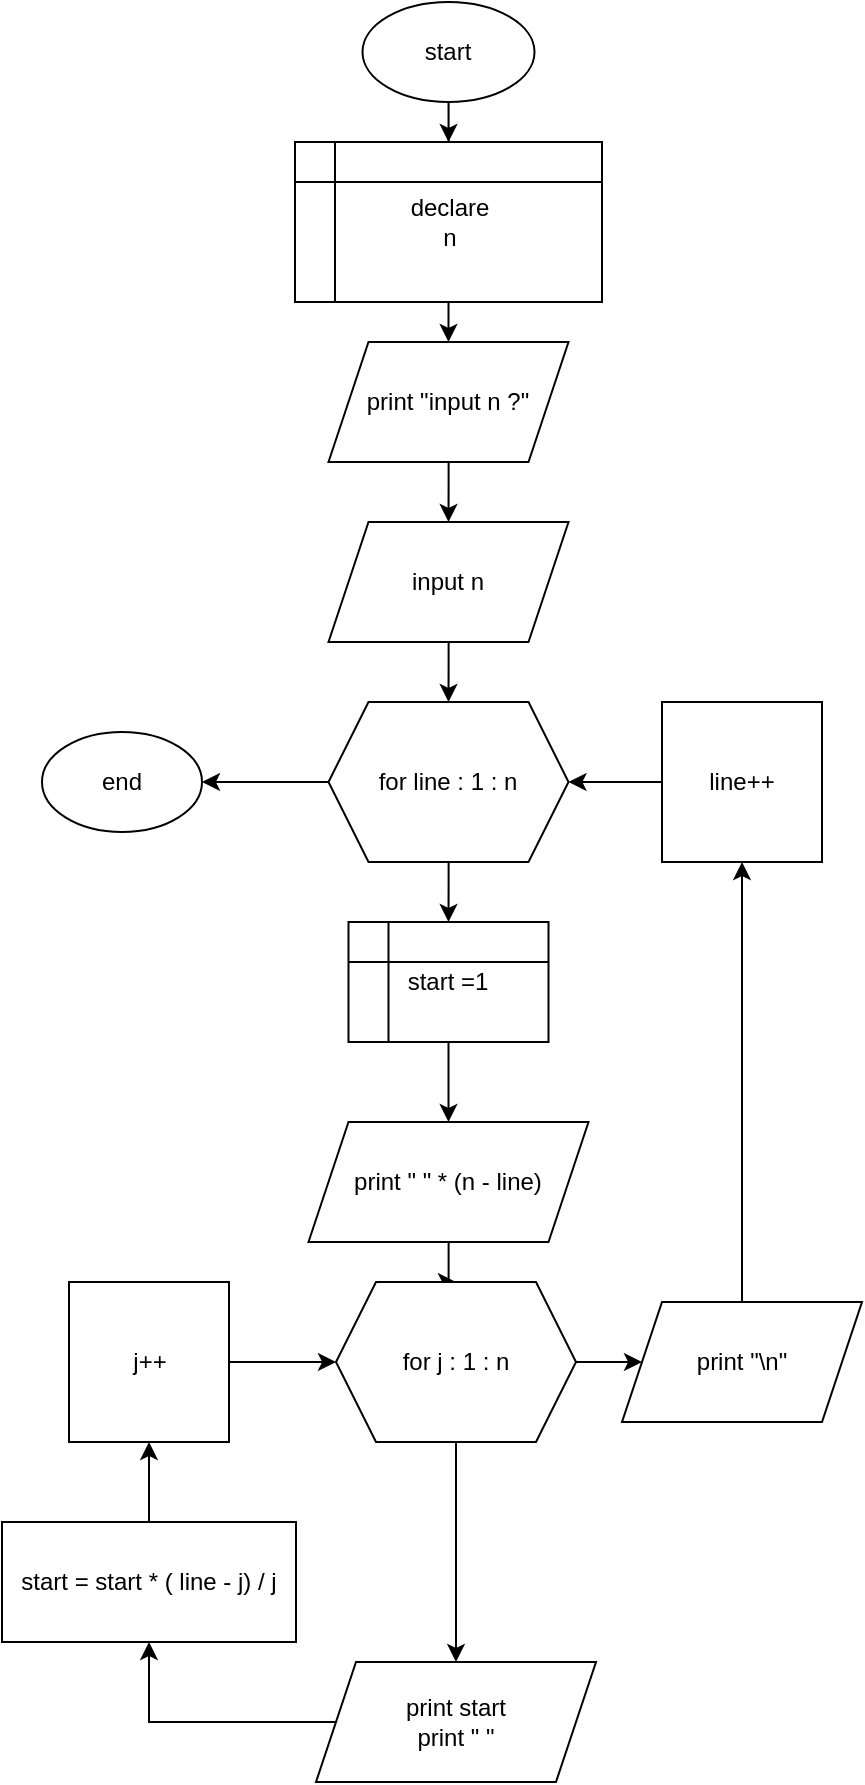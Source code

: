 <mxfile version="13.8.0" type="github" pages="2">
  <diagram id="eT6Rf1ChbxOusexTK_us" name="Page-1">
    <mxGraphModel dx="868" dy="450" grid="1" gridSize="10" guides="1" tooltips="1" connect="1" arrows="1" fold="1" page="1" pageScale="1" pageWidth="827" pageHeight="1169" math="0" shadow="0">
      <root>
        <mxCell id="0" />
        <mxCell id="1" parent="0" />
        <mxCell id="IwWxDs_kXItWFdYUO2PJ-24" style="edgeStyle=orthogonalEdgeStyle;rounded=0;orthogonalLoop=1;jettySize=auto;html=1;entryX=0.5;entryY=0;entryDx=0;entryDy=0;" edge="1" parent="1" source="IwWxDs_kXItWFdYUO2PJ-1" target="IwWxDs_kXItWFdYUO2PJ-2">
          <mxGeometry relative="1" as="geometry" />
        </mxCell>
        <mxCell id="IwWxDs_kXItWFdYUO2PJ-1" value="start" style="ellipse;whiteSpace=wrap;html=1;" vertex="1" parent="1">
          <mxGeometry x="350.25" y="20" width="86" height="50" as="geometry" />
        </mxCell>
        <mxCell id="IwWxDs_kXItWFdYUO2PJ-25" style="edgeStyle=orthogonalEdgeStyle;rounded=0;orthogonalLoop=1;jettySize=auto;html=1;" edge="1" parent="1" source="IwWxDs_kXItWFdYUO2PJ-2" target="IwWxDs_kXItWFdYUO2PJ-3">
          <mxGeometry relative="1" as="geometry" />
        </mxCell>
        <mxCell id="IwWxDs_kXItWFdYUO2PJ-2" value="declare&lt;br&gt;n" style="shape=internalStorage;whiteSpace=wrap;html=1;backgroundOutline=1;" vertex="1" parent="1">
          <mxGeometry x="316.5" y="90" width="153.5" height="80" as="geometry" />
        </mxCell>
        <mxCell id="IwWxDs_kXItWFdYUO2PJ-26" style="edgeStyle=orthogonalEdgeStyle;rounded=0;orthogonalLoop=1;jettySize=auto;html=1;entryX=0.5;entryY=0;entryDx=0;entryDy=0;" edge="1" parent="1" source="IwWxDs_kXItWFdYUO2PJ-3" target="IwWxDs_kXItWFdYUO2PJ-5">
          <mxGeometry relative="1" as="geometry" />
        </mxCell>
        <mxCell id="IwWxDs_kXItWFdYUO2PJ-3" value="print &quot;input n ?&quot;" style="shape=parallelogram;perimeter=parallelogramPerimeter;whiteSpace=wrap;html=1;fixedSize=1;" vertex="1" parent="1">
          <mxGeometry x="333.25" y="190" width="120" height="60" as="geometry" />
        </mxCell>
        <mxCell id="IwWxDs_kXItWFdYUO2PJ-27" style="edgeStyle=orthogonalEdgeStyle;rounded=0;orthogonalLoop=1;jettySize=auto;html=1;entryX=0.5;entryY=0;entryDx=0;entryDy=0;" edge="1" parent="1" source="IwWxDs_kXItWFdYUO2PJ-5" target="IwWxDs_kXItWFdYUO2PJ-7">
          <mxGeometry relative="1" as="geometry" />
        </mxCell>
        <mxCell id="IwWxDs_kXItWFdYUO2PJ-5" value="input n" style="shape=parallelogram;perimeter=parallelogramPerimeter;whiteSpace=wrap;html=1;fixedSize=1;" vertex="1" parent="1">
          <mxGeometry x="333.25" y="280" width="120" height="60" as="geometry" />
        </mxCell>
        <mxCell id="IwWxDs_kXItWFdYUO2PJ-32" style="edgeStyle=orthogonalEdgeStyle;rounded=0;orthogonalLoop=1;jettySize=auto;html=1;entryX=1;entryY=0.5;entryDx=0;entryDy=0;" edge="1" parent="1" source="IwWxDs_kXItWFdYUO2PJ-7" target="IwWxDs_kXItWFdYUO2PJ-31">
          <mxGeometry relative="1" as="geometry" />
        </mxCell>
        <mxCell id="Wtn5ePIezMmcEv21imoU-3" style="edgeStyle=orthogonalEdgeStyle;rounded=0;orthogonalLoop=1;jettySize=auto;html=1;entryX=0.5;entryY=0;entryDx=0;entryDy=0;" edge="1" parent="1" source="IwWxDs_kXItWFdYUO2PJ-7" target="Wtn5ePIezMmcEv21imoU-1">
          <mxGeometry relative="1" as="geometry" />
        </mxCell>
        <mxCell id="IwWxDs_kXItWFdYUO2PJ-7" value="for line : 1 : n" style="shape=hexagon;perimeter=hexagonPerimeter2;whiteSpace=wrap;html=1;fixedSize=1;" vertex="1" parent="1">
          <mxGeometry x="333.25" y="370" width="120" height="80" as="geometry" />
        </mxCell>
        <mxCell id="IwWxDs_kXItWFdYUO2PJ-16" style="edgeStyle=orthogonalEdgeStyle;rounded=0;orthogonalLoop=1;jettySize=auto;html=1;entryX=0.5;entryY=0;entryDx=0;entryDy=0;" edge="1" parent="1" source="IwWxDs_kXItWFdYUO2PJ-8" target="IwWxDs_kXItWFdYUO2PJ-9">
          <mxGeometry relative="1" as="geometry" />
        </mxCell>
        <mxCell id="IwWxDs_kXItWFdYUO2PJ-8" value="print &quot; &quot; * (n - line)" style="shape=parallelogram;perimeter=parallelogramPerimeter;whiteSpace=wrap;html=1;fixedSize=1;" vertex="1" parent="1">
          <mxGeometry x="323.25" y="580" width="140" height="60" as="geometry" />
        </mxCell>
        <mxCell id="IwWxDs_kXItWFdYUO2PJ-12" style="edgeStyle=orthogonalEdgeStyle;rounded=0;orthogonalLoop=1;jettySize=auto;html=1;entryX=0.5;entryY=0;entryDx=0;entryDy=0;" edge="1" parent="1" source="IwWxDs_kXItWFdYUO2PJ-9" target="IwWxDs_kXItWFdYUO2PJ-10">
          <mxGeometry relative="1" as="geometry" />
        </mxCell>
        <mxCell id="IwWxDs_kXItWFdYUO2PJ-29" style="edgeStyle=orthogonalEdgeStyle;rounded=0;orthogonalLoop=1;jettySize=auto;html=1;entryX=0;entryY=0.5;entryDx=0;entryDy=0;" edge="1" parent="1" source="IwWxDs_kXItWFdYUO2PJ-9" target="IwWxDs_kXItWFdYUO2PJ-28">
          <mxGeometry relative="1" as="geometry" />
        </mxCell>
        <mxCell id="IwWxDs_kXItWFdYUO2PJ-9" value="for j : 1 : n" style="shape=hexagon;perimeter=hexagonPerimeter2;whiteSpace=wrap;html=1;fixedSize=1;" vertex="1" parent="1">
          <mxGeometry x="337" y="660" width="120" height="80" as="geometry" />
        </mxCell>
        <mxCell id="Wtn5ePIezMmcEv21imoU-2" style="edgeStyle=orthogonalEdgeStyle;rounded=0;orthogonalLoop=1;jettySize=auto;html=1;entryX=0.5;entryY=1;entryDx=0;entryDy=0;" edge="1" parent="1" source="IwWxDs_kXItWFdYUO2PJ-10" target="IwWxDs_kXItWFdYUO2PJ-11">
          <mxGeometry relative="1" as="geometry" />
        </mxCell>
        <mxCell id="IwWxDs_kXItWFdYUO2PJ-10" value="print start&lt;br&gt;print &quot; &quot;" style="shape=parallelogram;perimeter=parallelogramPerimeter;whiteSpace=wrap;html=1;fixedSize=1;" vertex="1" parent="1">
          <mxGeometry x="327" y="850" width="140" height="60" as="geometry" />
        </mxCell>
        <mxCell id="IwWxDs_kXItWFdYUO2PJ-19" style="edgeStyle=orthogonalEdgeStyle;rounded=0;orthogonalLoop=1;jettySize=auto;html=1;entryX=0.5;entryY=1;entryDx=0;entryDy=0;" edge="1" parent="1" source="IwWxDs_kXItWFdYUO2PJ-11" target="IwWxDs_kXItWFdYUO2PJ-18">
          <mxGeometry relative="1" as="geometry" />
        </mxCell>
        <mxCell id="IwWxDs_kXItWFdYUO2PJ-11" value="start = start * ( line - j) / j" style="rounded=0;whiteSpace=wrap;html=1;" vertex="1" parent="1">
          <mxGeometry x="170" y="780" width="147" height="60" as="geometry" />
        </mxCell>
        <mxCell id="IwWxDs_kXItWFdYUO2PJ-20" style="edgeStyle=orthogonalEdgeStyle;rounded=0;orthogonalLoop=1;jettySize=auto;html=1;entryX=0;entryY=0.5;entryDx=0;entryDy=0;" edge="1" parent="1" source="IwWxDs_kXItWFdYUO2PJ-18" target="IwWxDs_kXItWFdYUO2PJ-9">
          <mxGeometry relative="1" as="geometry" />
        </mxCell>
        <mxCell id="IwWxDs_kXItWFdYUO2PJ-18" value="j++" style="whiteSpace=wrap;html=1;aspect=fixed;" vertex="1" parent="1">
          <mxGeometry x="203.5" y="660" width="80" height="80" as="geometry" />
        </mxCell>
        <mxCell id="IwWxDs_kXItWFdYUO2PJ-23" style="edgeStyle=orthogonalEdgeStyle;rounded=0;orthogonalLoop=1;jettySize=auto;html=1;entryX=1;entryY=0.5;entryDx=0;entryDy=0;" edge="1" parent="1" source="IwWxDs_kXItWFdYUO2PJ-21" target="IwWxDs_kXItWFdYUO2PJ-7">
          <mxGeometry relative="1" as="geometry">
            <mxPoint x="460" y="410" as="targetPoint" />
          </mxGeometry>
        </mxCell>
        <mxCell id="IwWxDs_kXItWFdYUO2PJ-21" value="line++" style="whiteSpace=wrap;html=1;aspect=fixed;" vertex="1" parent="1">
          <mxGeometry x="500" y="370" width="80" height="80" as="geometry" />
        </mxCell>
        <mxCell id="IwWxDs_kXItWFdYUO2PJ-30" style="edgeStyle=orthogonalEdgeStyle;rounded=0;orthogonalLoop=1;jettySize=auto;html=1;" edge="1" parent="1" source="IwWxDs_kXItWFdYUO2PJ-28" target="IwWxDs_kXItWFdYUO2PJ-21">
          <mxGeometry relative="1" as="geometry" />
        </mxCell>
        <mxCell id="IwWxDs_kXItWFdYUO2PJ-28" value="print &quot;\n&quot;" style="shape=parallelogram;perimeter=parallelogramPerimeter;whiteSpace=wrap;html=1;fixedSize=1;" vertex="1" parent="1">
          <mxGeometry x="480" y="670" width="120" height="60" as="geometry" />
        </mxCell>
        <mxCell id="IwWxDs_kXItWFdYUO2PJ-31" value="end" style="ellipse;whiteSpace=wrap;html=1;" vertex="1" parent="1">
          <mxGeometry x="190" y="385" width="80" height="50" as="geometry" />
        </mxCell>
        <mxCell id="Wtn5ePIezMmcEv21imoU-4" style="edgeStyle=orthogonalEdgeStyle;rounded=0;orthogonalLoop=1;jettySize=auto;html=1;entryX=0.5;entryY=0;entryDx=0;entryDy=0;" edge="1" parent="1" source="Wtn5ePIezMmcEv21imoU-1" target="IwWxDs_kXItWFdYUO2PJ-8">
          <mxGeometry relative="1" as="geometry" />
        </mxCell>
        <mxCell id="Wtn5ePIezMmcEv21imoU-1" value="start =1" style="shape=internalStorage;whiteSpace=wrap;html=1;backgroundOutline=1;" vertex="1" parent="1">
          <mxGeometry x="343.25" y="480" width="100" height="60" as="geometry" />
        </mxCell>
      </root>
    </mxGraphModel>
  </diagram>
  <diagram id="tldzdW2ZvBp9eiXB8iW8" name="Page-2">
    <mxGraphModel dx="868" dy="1619" grid="1" gridSize="10" guides="1" tooltips="1" connect="1" arrows="1" fold="1" page="1" pageScale="1" pageWidth="827" pageHeight="1169" math="0" shadow="0">
      <root>
        <mxCell id="ZhJPVuXK6Ug-2btMDxU_-0" />
        <mxCell id="ZhJPVuXK6Ug-2btMDxU_-1" parent="ZhJPVuXK6Ug-2btMDxU_-0" />
        <mxCell id="ZhJPVuXK6Ug-2btMDxU_-24" style="edgeStyle=orthogonalEdgeStyle;rounded=0;orthogonalLoop=1;jettySize=auto;html=1;entryX=0.5;entryY=0;entryDx=0;entryDy=0;" edge="1" parent="ZhJPVuXK6Ug-2btMDxU_-1" source="ZhJPVuXK6Ug-2btMDxU_-2" target="ZhJPVuXK6Ug-2btMDxU_-4">
          <mxGeometry relative="1" as="geometry" />
        </mxCell>
        <mxCell id="ZhJPVuXK6Ug-2btMDxU_-2" value="start" style="ellipse;whiteSpace=wrap;html=1;" vertex="1" parent="ZhJPVuXK6Ug-2btMDxU_-1">
          <mxGeometry x="380" y="-30" width="120" height="80" as="geometry" />
        </mxCell>
        <mxCell id="ZhJPVuXK6Ug-2btMDxU_-25" style="edgeStyle=orthogonalEdgeStyle;rounded=0;orthogonalLoop=1;jettySize=auto;html=1;" edge="1" parent="ZhJPVuXK6Ug-2btMDxU_-1" source="ZhJPVuXK6Ug-2btMDxU_-4" target="ZhJPVuXK6Ug-2btMDxU_-5">
          <mxGeometry relative="1" as="geometry" />
        </mxCell>
        <mxCell id="ZhJPVuXK6Ug-2btMDxU_-4" value="declare&lt;br&gt;n" style="shape=internalStorage;whiteSpace=wrap;html=1;backgroundOutline=1;" vertex="1" parent="ZhJPVuXK6Ug-2btMDxU_-1">
          <mxGeometry x="380" y="80" width="120" height="80" as="geometry" />
        </mxCell>
        <mxCell id="ZhJPVuXK6Ug-2btMDxU_-26" style="edgeStyle=orthogonalEdgeStyle;rounded=0;orthogonalLoop=1;jettySize=auto;html=1;" edge="1" parent="ZhJPVuXK6Ug-2btMDxU_-1" source="ZhJPVuXK6Ug-2btMDxU_-5" target="ZhJPVuXK6Ug-2btMDxU_-6">
          <mxGeometry relative="1" as="geometry" />
        </mxCell>
        <mxCell id="ZhJPVuXK6Ug-2btMDxU_-5" value="print &quot;Masukkan Bilangan ?&quot;" style="shape=parallelogram;perimeter=parallelogramPerimeter;whiteSpace=wrap;html=1;fixedSize=1;" vertex="1" parent="ZhJPVuXK6Ug-2btMDxU_-1">
          <mxGeometry x="380" y="180" width="120" height="60" as="geometry" />
        </mxCell>
        <mxCell id="ZhJPVuXK6Ug-2btMDxU_-27" style="edgeStyle=orthogonalEdgeStyle;rounded=0;orthogonalLoop=1;jettySize=auto;html=1;entryX=0.5;entryY=0;entryDx=0;entryDy=0;" edge="1" parent="ZhJPVuXK6Ug-2btMDxU_-1" source="ZhJPVuXK6Ug-2btMDxU_-6" target="ZhJPVuXK6Ug-2btMDxU_-9">
          <mxGeometry relative="1" as="geometry" />
        </mxCell>
        <mxCell id="ZhJPVuXK6Ug-2btMDxU_-6" value="input n" style="shape=parallelogram;perimeter=parallelogramPerimeter;whiteSpace=wrap;html=1;fixedSize=1;" vertex="1" parent="ZhJPVuXK6Ug-2btMDxU_-1">
          <mxGeometry x="380" y="260" width="120" height="60" as="geometry" />
        </mxCell>
        <mxCell id="ZhJPVuXK6Ug-2btMDxU_-23" style="edgeStyle=orthogonalEdgeStyle;rounded=0;orthogonalLoop=1;jettySize=auto;html=1;entryX=0.5;entryY=0;entryDx=0;entryDy=0;" edge="1" parent="ZhJPVuXK6Ug-2btMDxU_-1" source="ZhJPVuXK6Ug-2btMDxU_-9" target="ZhJPVuXK6Ug-2btMDxU_-11">
          <mxGeometry relative="1" as="geometry" />
        </mxCell>
        <mxCell id="ZhJPVuXK6Ug-2btMDxU_-29" style="edgeStyle=orthogonalEdgeStyle;rounded=0;orthogonalLoop=1;jettySize=auto;html=1;entryX=1;entryY=0.5;entryDx=0;entryDy=0;" edge="1" parent="ZhJPVuXK6Ug-2btMDxU_-1" source="ZhJPVuXK6Ug-2btMDxU_-9" target="ZhJPVuXK6Ug-2btMDxU_-28">
          <mxGeometry relative="1" as="geometry" />
        </mxCell>
        <mxCell id="ZhJPVuXK6Ug-2btMDxU_-9" value="for i : 1 : n" style="shape=hexagon;perimeter=hexagonPerimeter2;whiteSpace=wrap;html=1;fixedSize=1;" vertex="1" parent="ZhJPVuXK6Ug-2btMDxU_-1">
          <mxGeometry x="380" y="350" width="120" height="80" as="geometry" />
        </mxCell>
        <mxCell id="ZhJPVuXK6Ug-2btMDxU_-18" style="edgeStyle=orthogonalEdgeStyle;rounded=0;orthogonalLoop=1;jettySize=auto;html=1;" edge="1" parent="ZhJPVuXK6Ug-2btMDxU_-1" source="ZhJPVuXK6Ug-2btMDxU_-10" target="ZhJPVuXK6Ug-2btMDxU_-17">
          <mxGeometry relative="1" as="geometry" />
        </mxCell>
        <mxCell id="ZhJPVuXK6Ug-2btMDxU_-20" style="edgeStyle=orthogonalEdgeStyle;rounded=0;orthogonalLoop=1;jettySize=auto;html=1;entryX=0.5;entryY=0;entryDx=0;entryDy=0;" edge="1" parent="ZhJPVuXK6Ug-2btMDxU_-1" source="ZhJPVuXK6Ug-2btMDxU_-10" target="ZhJPVuXK6Ug-2btMDxU_-13">
          <mxGeometry relative="1" as="geometry" />
        </mxCell>
        <mxCell id="ZhJPVuXK6Ug-2btMDxU_-10" value="for j : 1 : n" style="shape=hexagon;perimeter=hexagonPerimeter2;whiteSpace=wrap;html=1;fixedSize=1;" vertex="1" parent="ZhJPVuXK6Ug-2btMDxU_-1">
          <mxGeometry x="380" y="560" width="120" height="80" as="geometry" />
        </mxCell>
        <mxCell id="ZhJPVuXK6Ug-2btMDxU_-12" style="edgeStyle=orthogonalEdgeStyle;rounded=0;orthogonalLoop=1;jettySize=auto;html=1;entryX=0.5;entryY=0;entryDx=0;entryDy=0;" edge="1" parent="ZhJPVuXK6Ug-2btMDxU_-1" source="ZhJPVuXK6Ug-2btMDxU_-11" target="ZhJPVuXK6Ug-2btMDxU_-10">
          <mxGeometry relative="1" as="geometry" />
        </mxCell>
        <mxCell id="ZhJPVuXK6Ug-2btMDxU_-11" value="declare&lt;br&gt;res = 0" style="shape=internalStorage;whiteSpace=wrap;html=1;backgroundOutline=1;" vertex="1" parent="ZhJPVuXK6Ug-2btMDxU_-1">
          <mxGeometry x="400" y="450" width="80" height="80" as="geometry" />
        </mxCell>
        <mxCell id="ZhJPVuXK6Ug-2btMDxU_-15" style="edgeStyle=orthogonalEdgeStyle;rounded=0;orthogonalLoop=1;jettySize=auto;html=1;entryX=0.5;entryY=1;entryDx=0;entryDy=0;" edge="1" parent="ZhJPVuXK6Ug-2btMDxU_-1" source="ZhJPVuXK6Ug-2btMDxU_-13" target="ZhJPVuXK6Ug-2btMDxU_-14">
          <mxGeometry relative="1" as="geometry" />
        </mxCell>
        <mxCell id="ZhJPVuXK6Ug-2btMDxU_-13" value="res += i" style="rounded=0;whiteSpace=wrap;html=1;" vertex="1" parent="ZhJPVuXK6Ug-2btMDxU_-1">
          <mxGeometry x="380" y="670" width="120" height="60" as="geometry" />
        </mxCell>
        <mxCell id="ZhJPVuXK6Ug-2btMDxU_-16" style="edgeStyle=orthogonalEdgeStyle;rounded=0;orthogonalLoop=1;jettySize=auto;html=1;entryX=0;entryY=0.5;entryDx=0;entryDy=0;" edge="1" parent="ZhJPVuXK6Ug-2btMDxU_-1" source="ZhJPVuXK6Ug-2btMDxU_-14" target="ZhJPVuXK6Ug-2btMDxU_-10">
          <mxGeometry relative="1" as="geometry" />
        </mxCell>
        <mxCell id="ZhJPVuXK6Ug-2btMDxU_-14" value="j++" style="rounded=0;whiteSpace=wrap;html=1;" vertex="1" parent="ZhJPVuXK6Ug-2btMDxU_-1">
          <mxGeometry x="230" y="570" width="120" height="60" as="geometry" />
        </mxCell>
        <mxCell id="ZhJPVuXK6Ug-2btMDxU_-21" style="edgeStyle=orthogonalEdgeStyle;rounded=0;orthogonalLoop=1;jettySize=auto;html=1;entryX=0.5;entryY=1;entryDx=0;entryDy=0;" edge="1" parent="ZhJPVuXK6Ug-2btMDxU_-1" source="ZhJPVuXK6Ug-2btMDxU_-17" target="ZhJPVuXK6Ug-2btMDxU_-19">
          <mxGeometry relative="1" as="geometry" />
        </mxCell>
        <mxCell id="ZhJPVuXK6Ug-2btMDxU_-17" value="print res+&quot; &quot;" style="shape=parallelogram;perimeter=parallelogramPerimeter;whiteSpace=wrap;html=1;fixedSize=1;" vertex="1" parent="ZhJPVuXK6Ug-2btMDxU_-1">
          <mxGeometry x="530" y="570" width="120" height="60" as="geometry" />
        </mxCell>
        <mxCell id="ZhJPVuXK6Ug-2btMDxU_-22" style="edgeStyle=orthogonalEdgeStyle;rounded=0;orthogonalLoop=1;jettySize=auto;html=1;entryX=1;entryY=0.5;entryDx=0;entryDy=0;" edge="1" parent="ZhJPVuXK6Ug-2btMDxU_-1" source="ZhJPVuXK6Ug-2btMDxU_-19" target="ZhJPVuXK6Ug-2btMDxU_-9">
          <mxGeometry relative="1" as="geometry">
            <mxPoint x="510" y="410" as="targetPoint" />
          </mxGeometry>
        </mxCell>
        <mxCell id="ZhJPVuXK6Ug-2btMDxU_-19" value="i++" style="rounded=0;whiteSpace=wrap;html=1;" vertex="1" parent="ZhJPVuXK6Ug-2btMDxU_-1">
          <mxGeometry x="530" y="360" width="120" height="60" as="geometry" />
        </mxCell>
        <mxCell id="ZhJPVuXK6Ug-2btMDxU_-28" value="end" style="ellipse;whiteSpace=wrap;html=1;" vertex="1" parent="ZhJPVuXK6Ug-2btMDxU_-1">
          <mxGeometry x="210" y="350" width="120" height="80" as="geometry" />
        </mxCell>
      </root>
    </mxGraphModel>
  </diagram>
</mxfile>
